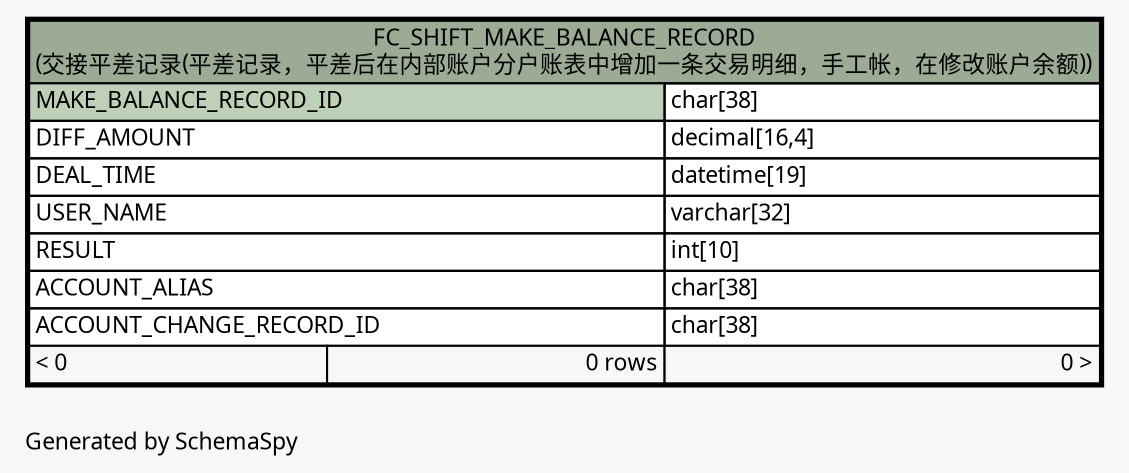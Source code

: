 // dot 2.26.0 on Linux 2.6.32-504.8.1.el6.x86_64
// SchemaSpy rev Unknown
digraph "oneDegreeRelationshipsDiagram" {
  graph [
    rankdir="RL"
    bgcolor="#f7f7f7"
    label="\nGenerated by SchemaSpy"
    labeljust="l"
    nodesep="0.18"
    ranksep="0.46"
    fontname="Microsoft YaHei"
    fontsize="11"
  ];
  node [
    fontname="Microsoft YaHei"
    fontsize="11"
    shape="plaintext"
  ];
  edge [
    arrowsize="0.8"
  ];
  "FC_SHIFT_MAKE_BALANCE_RECORD" [
    label=<
    <TABLE BORDER="2" CELLBORDER="1" CELLSPACING="0" BGCOLOR="#ffffff">
      <TR><TD COLSPAN="3" BGCOLOR="#9bab96" ALIGN="CENTER">FC_SHIFT_MAKE_BALANCE_RECORD<br/>(交接平差记录(平差记录，平差后在内部账户分户账表中增加一条交易明细，手工帐，在修改账户余额))</TD></TR>
      <TR><TD PORT="MAKE_BALANCE_RECORD_ID" COLSPAN="2" BGCOLOR="#bed1b8" ALIGN="LEFT">MAKE_BALANCE_RECORD_ID</TD><TD PORT="MAKE_BALANCE_RECORD_ID.type" ALIGN="LEFT">char[38]</TD></TR>
      <TR><TD PORT="DIFF_AMOUNT" COLSPAN="2" ALIGN="LEFT">DIFF_AMOUNT</TD><TD PORT="DIFF_AMOUNT.type" ALIGN="LEFT">decimal[16,4]</TD></TR>
      <TR><TD PORT="DEAL_TIME" COLSPAN="2" ALIGN="LEFT">DEAL_TIME</TD><TD PORT="DEAL_TIME.type" ALIGN="LEFT">datetime[19]</TD></TR>
      <TR><TD PORT="USER_NAME" COLSPAN="2" ALIGN="LEFT">USER_NAME</TD><TD PORT="USER_NAME.type" ALIGN="LEFT">varchar[32]</TD></TR>
      <TR><TD PORT="RESULT" COLSPAN="2" ALIGN="LEFT">RESULT</TD><TD PORT="RESULT.type" ALIGN="LEFT">int[10]</TD></TR>
      <TR><TD PORT="ACCOUNT_ALIAS" COLSPAN="2" ALIGN="LEFT">ACCOUNT_ALIAS</TD><TD PORT="ACCOUNT_ALIAS.type" ALIGN="LEFT">char[38]</TD></TR>
      <TR><TD PORT="ACCOUNT_CHANGE_RECORD_ID" COLSPAN="2" ALIGN="LEFT">ACCOUNT_CHANGE_RECORD_ID</TD><TD PORT="ACCOUNT_CHANGE_RECORD_ID.type" ALIGN="LEFT">char[38]</TD></TR>
      <TR><TD ALIGN="LEFT" BGCOLOR="#f7f7f7">&lt; 0</TD><TD ALIGN="RIGHT" BGCOLOR="#f7f7f7">0 rows</TD><TD ALIGN="RIGHT" BGCOLOR="#f7f7f7">0 &gt;</TD></TR>
    </TABLE>>
    URL="FC_SHIFT_MAKE_BALANCE_RECORD.html"
    tooltip="FC_SHIFT_MAKE_BALANCE_RECORD"
  ];
}
